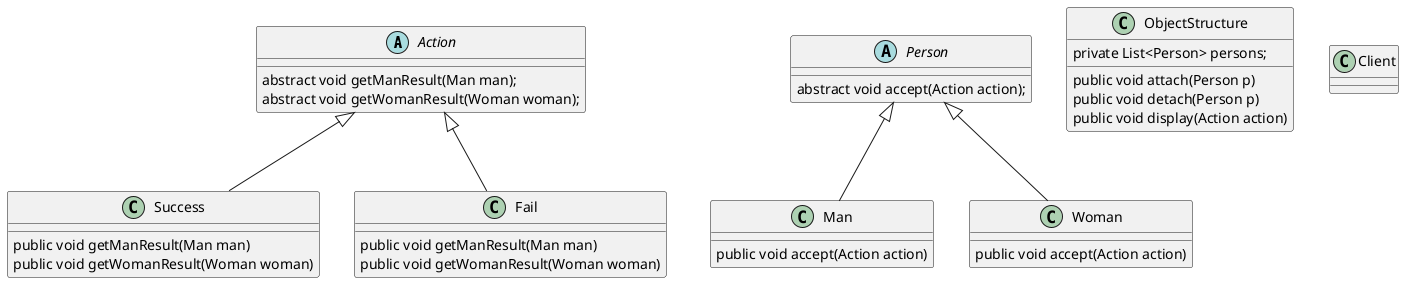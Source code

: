@startuml

abstract class Action {
abstract void getManResult(Man man);
abstract void getWomanResult(Woman woman);
}

class Success extends Action {
public void getManResult(Man man)
public void getWomanResult(Woman woman)
}

class Fail extends Action {
public void getManResult(Man man)
public void getWomanResult(Woman woman)
}

abstract class Person {
abstract void accept(Action action);
}

class Man extends Person {
public void accept(Action action)
}

class Woman extends Person {
public void accept(Action action)
}

class ObjectStructure {
private List<Person> persons;
public void attach(Person p)
public void detach(Person p)
public void display(Action action)
}

class Client {
}

@enduml